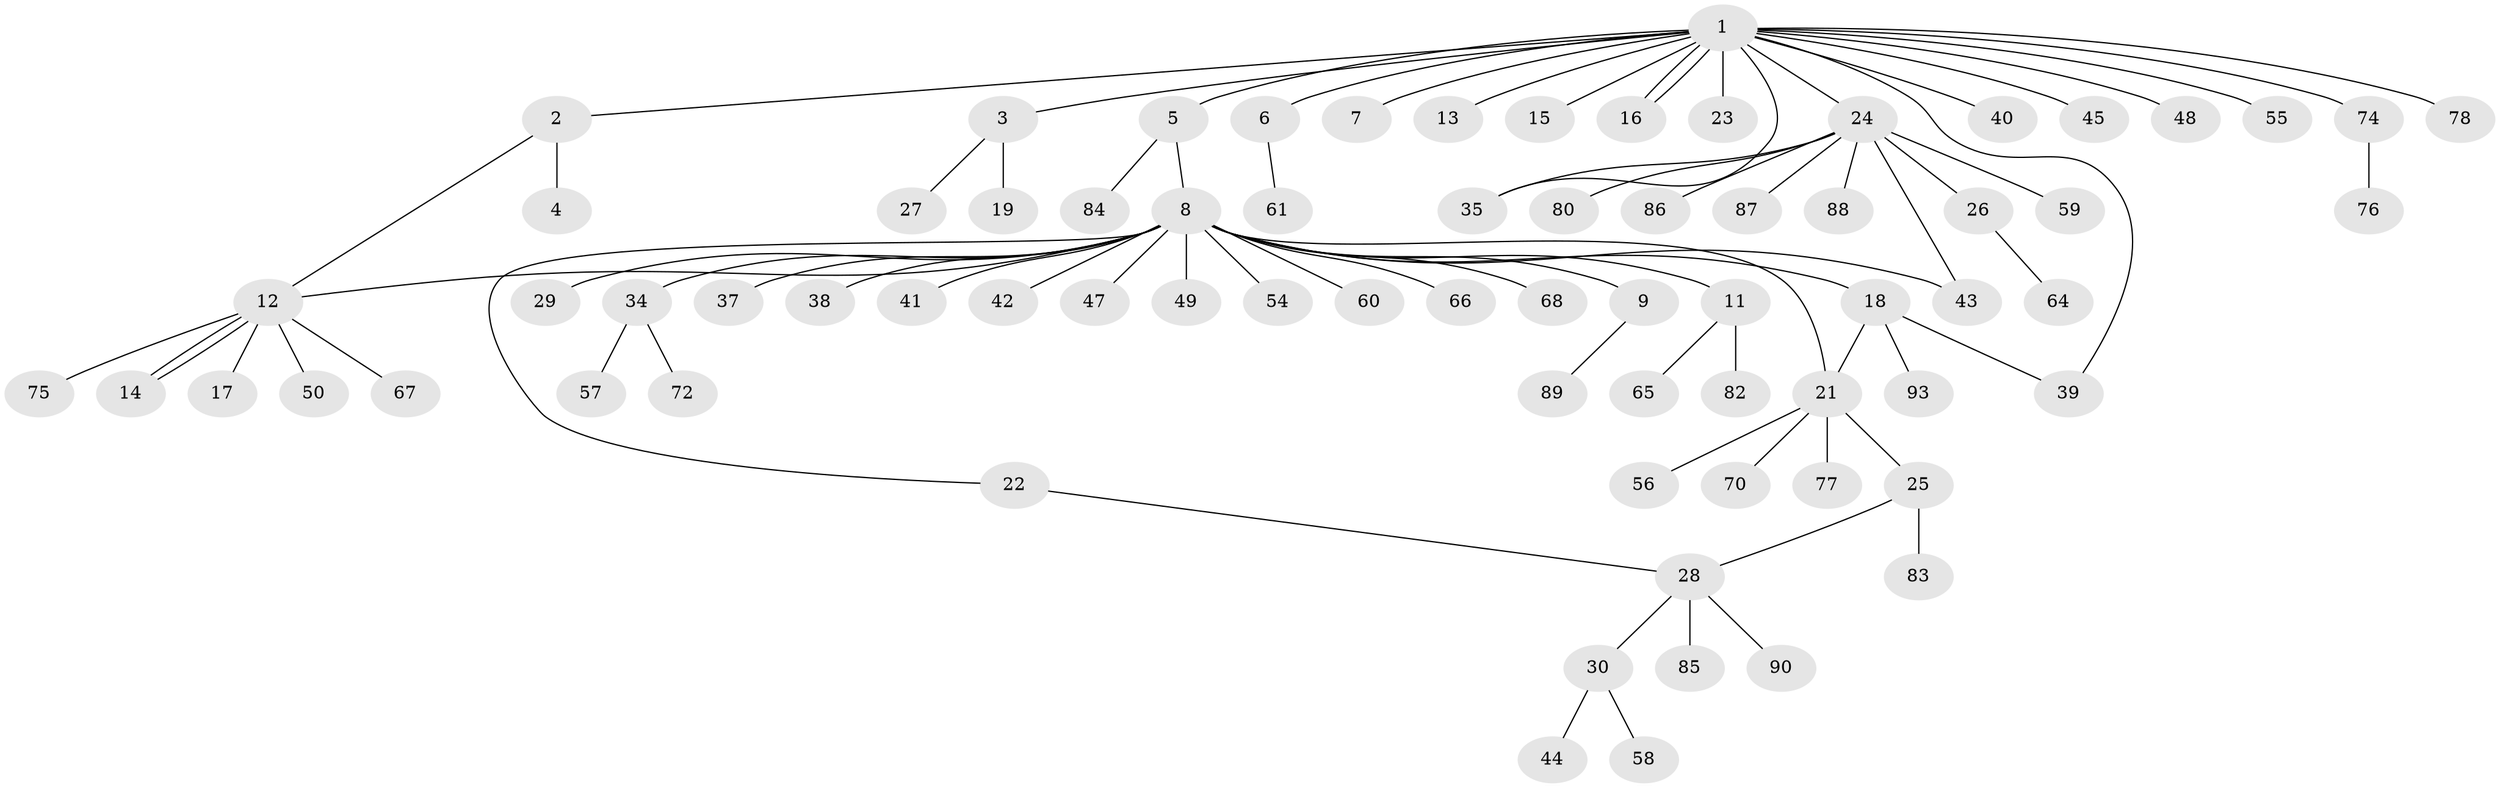 // Generated by graph-tools (version 1.1) at 2025/51/02/27/25 19:51:57]
// undirected, 74 vertices, 81 edges
graph export_dot {
graph [start="1"]
  node [color=gray90,style=filled];
  1 [super="+94"];
  2;
  3 [super="+31"];
  4;
  5 [super="+69"];
  6 [super="+46"];
  7;
  8 [super="+36"];
  9 [super="+10"];
  11 [super="+81"];
  12 [super="+63"];
  13;
  14;
  15;
  16 [super="+95"];
  17;
  18 [super="+20"];
  19 [super="+62"];
  21 [super="+33"];
  22 [super="+92"];
  23;
  24 [super="+53"];
  25 [super="+73"];
  26 [super="+51"];
  27;
  28;
  29;
  30 [super="+32"];
  34 [super="+52"];
  35;
  37;
  38;
  39;
  40;
  41;
  42;
  43 [super="+71"];
  44;
  45;
  47;
  48;
  49;
  50;
  54;
  55;
  56;
  57;
  58;
  59;
  60;
  61;
  64;
  65;
  66;
  67;
  68;
  70;
  72;
  74;
  75;
  76;
  77;
  78 [super="+79"];
  80;
  82;
  83 [super="+96"];
  84;
  85;
  86;
  87;
  88;
  89;
  90 [super="+91"];
  93;
  1 -- 2;
  1 -- 3;
  1 -- 5;
  1 -- 6;
  1 -- 7;
  1 -- 13;
  1 -- 15;
  1 -- 16;
  1 -- 16;
  1 -- 23;
  1 -- 24;
  1 -- 35;
  1 -- 40;
  1 -- 45;
  1 -- 48;
  1 -- 55;
  1 -- 74;
  1 -- 78;
  1 -- 39;
  2 -- 4;
  2 -- 12;
  3 -- 19;
  3 -- 27;
  5 -- 8;
  5 -- 84;
  6 -- 61;
  8 -- 9;
  8 -- 11;
  8 -- 12;
  8 -- 18;
  8 -- 21;
  8 -- 22;
  8 -- 29;
  8 -- 34;
  8 -- 37;
  8 -- 38;
  8 -- 41;
  8 -- 42;
  8 -- 47;
  8 -- 49;
  8 -- 54;
  8 -- 60;
  8 -- 66;
  8 -- 68;
  8 -- 43;
  9 -- 89;
  11 -- 65;
  11 -- 82;
  12 -- 14;
  12 -- 14;
  12 -- 17;
  12 -- 50;
  12 -- 67;
  12 -- 75;
  18 -- 39;
  18 -- 93;
  18 -- 21;
  21 -- 25;
  21 -- 56;
  21 -- 70;
  21 -- 77;
  22 -- 28;
  24 -- 26;
  24 -- 35;
  24 -- 43;
  24 -- 59;
  24 -- 80;
  24 -- 86;
  24 -- 87;
  24 -- 88;
  25 -- 28;
  25 -- 83;
  26 -- 64;
  28 -- 30;
  28 -- 85;
  28 -- 90;
  30 -- 58;
  30 -- 44;
  34 -- 57;
  34 -- 72;
  74 -- 76;
}
